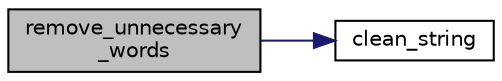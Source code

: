 digraph "remove_unnecessary_words"
{
 // LATEX_PDF_SIZE
  edge [fontname="Helvetica",fontsize="10",labelfontname="Helvetica",labelfontsize="10"];
  node [fontname="Helvetica",fontsize="10",shape=record];
  rankdir="LR";
  Node1 [label="remove_unnecessary\l_words",height=0.2,width=0.4,color="black", fillcolor="grey75", style="filled", fontcolor="black",tooltip=" "];
  Node1 -> Node2 [color="midnightblue",fontsize="10",style="solid",fontname="Helvetica"];
  Node2 [label="clean_string",height=0.2,width=0.4,color="black", fillcolor="white", style="filled",URL="$d6/da1/namespacestrings__cleaner.html#a7e31af755948d95bb63a0aa34b6c6fcc",tooltip=" "];
}
